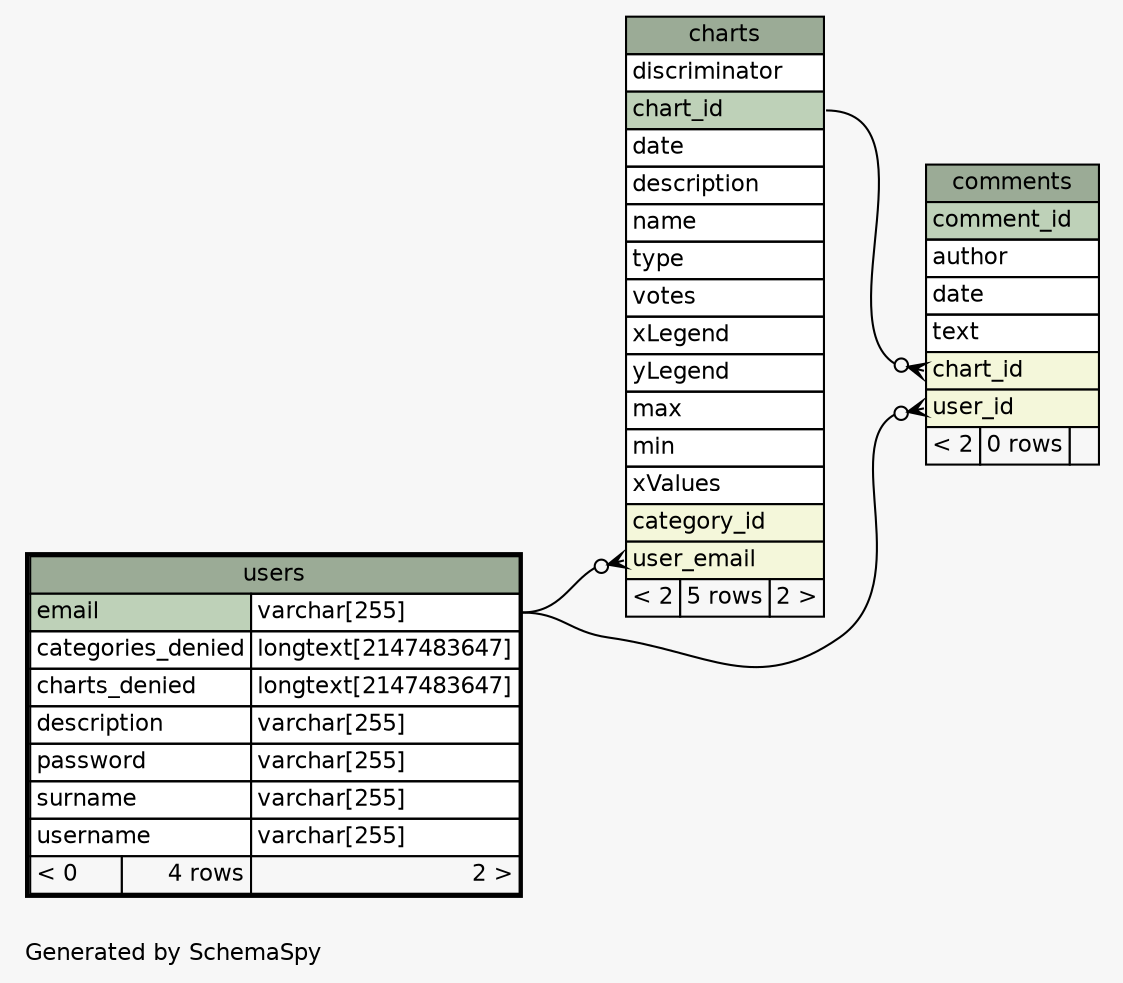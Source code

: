 // dot 2.28.0 on Windows 7 6.1
// SchemaSpy rev 590
digraph "oneDegreeRelationshipsDiagram" {
  graph [
    rankdir="RL"
    bgcolor="#f7f7f7"
    label="\nGenerated by SchemaSpy"
    labeljust="l"
    nodesep="0.18"
    ranksep="0.46"
    fontname="Helvetica"
    fontsize="11"
  ];
  node [
    fontname="Helvetica"
    fontsize="11"
    shape="plaintext"
  ];
  edge [
    arrowsize="0.8"
  ];
  "charts":"user_email":w -> "users":"email.type":e [arrowhead=none dir=back arrowtail=crowodot];
  "comments":"chart_id":w -> "charts":"chart_id":e [arrowhead=none dir=back arrowtail=crowodot];
  "comments":"user_id":w -> "users":"email.type":e [arrowhead=none dir=back arrowtail=crowodot];
  "charts" [
    label=<
    <TABLE BORDER="0" CELLBORDER="1" CELLSPACING="0" BGCOLOR="#ffffff">
      <TR><TD COLSPAN="3" BGCOLOR="#9bab96" ALIGN="CENTER">charts</TD></TR>
      <TR><TD PORT="discriminator" COLSPAN="3" ALIGN="LEFT">discriminator</TD></TR>
      <TR><TD PORT="chart_id" COLSPAN="3" BGCOLOR="#bed1b8" ALIGN="LEFT">chart_id</TD></TR>
      <TR><TD PORT="date" COLSPAN="3" ALIGN="LEFT">date</TD></TR>
      <TR><TD PORT="description" COLSPAN="3" ALIGN="LEFT">description</TD></TR>
      <TR><TD PORT="name" COLSPAN="3" ALIGN="LEFT">name</TD></TR>
      <TR><TD PORT="type" COLSPAN="3" ALIGN="LEFT">type</TD></TR>
      <TR><TD PORT="votes" COLSPAN="3" ALIGN="LEFT">votes</TD></TR>
      <TR><TD PORT="xLegend" COLSPAN="3" ALIGN="LEFT">xLegend</TD></TR>
      <TR><TD PORT="yLegend" COLSPAN="3" ALIGN="LEFT">yLegend</TD></TR>
      <TR><TD PORT="max" COLSPAN="3" ALIGN="LEFT">max</TD></TR>
      <TR><TD PORT="min" COLSPAN="3" ALIGN="LEFT">min</TD></TR>
      <TR><TD PORT="xValues" COLSPAN="3" ALIGN="LEFT">xValues</TD></TR>
      <TR><TD PORT="category_id" COLSPAN="3" BGCOLOR="#f4f7da" ALIGN="LEFT">category_id</TD></TR>
      <TR><TD PORT="user_email" COLSPAN="3" BGCOLOR="#f4f7da" ALIGN="LEFT">user_email</TD></TR>
      <TR><TD ALIGN="LEFT" BGCOLOR="#f7f7f7">&lt; 2</TD><TD ALIGN="RIGHT" BGCOLOR="#f7f7f7">5 rows</TD><TD ALIGN="RIGHT" BGCOLOR="#f7f7f7">2 &gt;</TD></TR>
    </TABLE>>
    URL="charts.html"
    tooltip="charts"
  ];
  "comments" [
    label=<
    <TABLE BORDER="0" CELLBORDER="1" CELLSPACING="0" BGCOLOR="#ffffff">
      <TR><TD COLSPAN="3" BGCOLOR="#9bab96" ALIGN="CENTER">comments</TD></TR>
      <TR><TD PORT="comment_id" COLSPAN="3" BGCOLOR="#bed1b8" ALIGN="LEFT">comment_id</TD></TR>
      <TR><TD PORT="author" COLSPAN="3" ALIGN="LEFT">author</TD></TR>
      <TR><TD PORT="date" COLSPAN="3" ALIGN="LEFT">date</TD></TR>
      <TR><TD PORT="text" COLSPAN="3" ALIGN="LEFT">text</TD></TR>
      <TR><TD PORT="chart_id" COLSPAN="3" BGCOLOR="#f4f7da" ALIGN="LEFT">chart_id</TD></TR>
      <TR><TD PORT="user_id" COLSPAN="3" BGCOLOR="#f4f7da" ALIGN="LEFT">user_id</TD></TR>
      <TR><TD ALIGN="LEFT" BGCOLOR="#f7f7f7">&lt; 2</TD><TD ALIGN="RIGHT" BGCOLOR="#f7f7f7">0 rows</TD><TD ALIGN="RIGHT" BGCOLOR="#f7f7f7">  </TD></TR>
    </TABLE>>
    URL="comments.html"
    tooltip="comments"
  ];
  "users" [
    label=<
    <TABLE BORDER="2" CELLBORDER="1" CELLSPACING="0" BGCOLOR="#ffffff">
      <TR><TD COLSPAN="3" BGCOLOR="#9bab96" ALIGN="CENTER">users</TD></TR>
      <TR><TD PORT="email" COLSPAN="2" BGCOLOR="#bed1b8" ALIGN="LEFT">email</TD><TD PORT="email.type" ALIGN="LEFT">varchar[255]</TD></TR>
      <TR><TD PORT="categories_denied" COLSPAN="2" ALIGN="LEFT">categories_denied</TD><TD PORT="categories_denied.type" ALIGN="LEFT">longtext[2147483647]</TD></TR>
      <TR><TD PORT="charts_denied" COLSPAN="2" ALIGN="LEFT">charts_denied</TD><TD PORT="charts_denied.type" ALIGN="LEFT">longtext[2147483647]</TD></TR>
      <TR><TD PORT="description" COLSPAN="2" ALIGN="LEFT">description</TD><TD PORT="description.type" ALIGN="LEFT">varchar[255]</TD></TR>
      <TR><TD PORT="password" COLSPAN="2" ALIGN="LEFT">password</TD><TD PORT="password.type" ALIGN="LEFT">varchar[255]</TD></TR>
      <TR><TD PORT="surname" COLSPAN="2" ALIGN="LEFT">surname</TD><TD PORT="surname.type" ALIGN="LEFT">varchar[255]</TD></TR>
      <TR><TD PORT="username" COLSPAN="2" ALIGN="LEFT">username</TD><TD PORT="username.type" ALIGN="LEFT">varchar[255]</TD></TR>
      <TR><TD ALIGN="LEFT" BGCOLOR="#f7f7f7">&lt; 0</TD><TD ALIGN="RIGHT" BGCOLOR="#f7f7f7">4 rows</TD><TD ALIGN="RIGHT" BGCOLOR="#f7f7f7">2 &gt;</TD></TR>
    </TABLE>>
    URL="users.html"
    tooltip="users"
  ];
}
